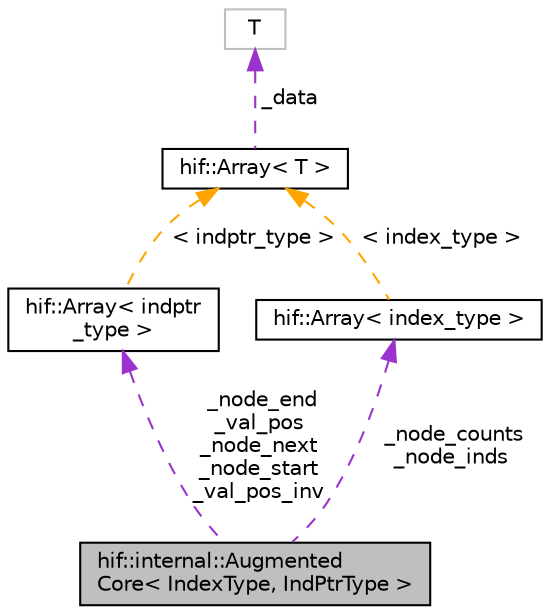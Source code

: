 digraph "hif::internal::AugmentedCore&lt; IndexType, IndPtrType &gt;"
{
  edge [fontname="Helvetica",fontsize="10",labelfontname="Helvetica",labelfontsize="10"];
  node [fontname="Helvetica",fontsize="10",shape=record];
  Node5 [label="hif::internal::Augmented\lCore\< IndexType, IndPtrType \>",height=0.2,width=0.4,color="black", fillcolor="grey75", style="filled", fontcolor="black"];
  Node6 -> Node5 [dir="back",color="darkorchid3",fontsize="10",style="dashed",label=" _node_end\n_val_pos\n_node_next\n_node_start\n_val_pos_inv" ,fontname="Helvetica"];
  Node6 [label="hif::Array\< indptr\l_type \>",height=0.2,width=0.4,color="black", fillcolor="white", style="filled",URL="$classhif_1_1Array.html"];
  Node7 -> Node6 [dir="back",color="orange",fontsize="10",style="dashed",label=" \< indptr_type \>" ,fontname="Helvetica"];
  Node7 [label="hif::Array\< T \>",height=0.2,width=0.4,color="black", fillcolor="white", style="filled",URL="$classhif_1_1Array.html",tooltip="Core data structure used in compressed storage. "];
  Node8 -> Node7 [dir="back",color="darkorchid3",fontsize="10",style="dashed",label=" _data" ,fontname="Helvetica"];
  Node8 [label="T",height=0.2,width=0.4,color="grey75", fillcolor="white", style="filled"];
  Node9 -> Node5 [dir="back",color="darkorchid3",fontsize="10",style="dashed",label=" _node_counts\n_node_inds" ,fontname="Helvetica"];
  Node9 [label="hif::Array\< index_type \>",height=0.2,width=0.4,color="black", fillcolor="white", style="filled",URL="$classhif_1_1Array.html"];
  Node7 -> Node9 [dir="back",color="orange",fontsize="10",style="dashed",label=" \< index_type \>" ,fontname="Helvetica"];
}
